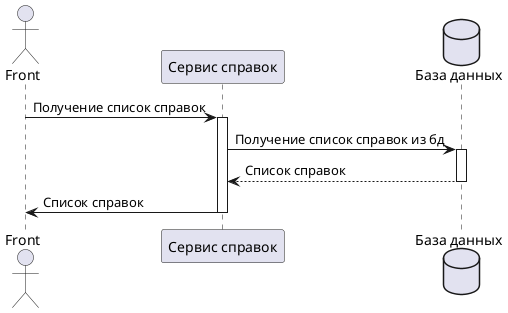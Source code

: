 @startuml

actor "Front" as front

participant "Сервис справок" as report
database "База данных" as db

front -> report: Получение список справок
activate report
report -> db:  Получение список справок из бд
activate db
db --> report:  Список справок
deactivate db
report -> front: Список справок
deactivate report

@enduml
